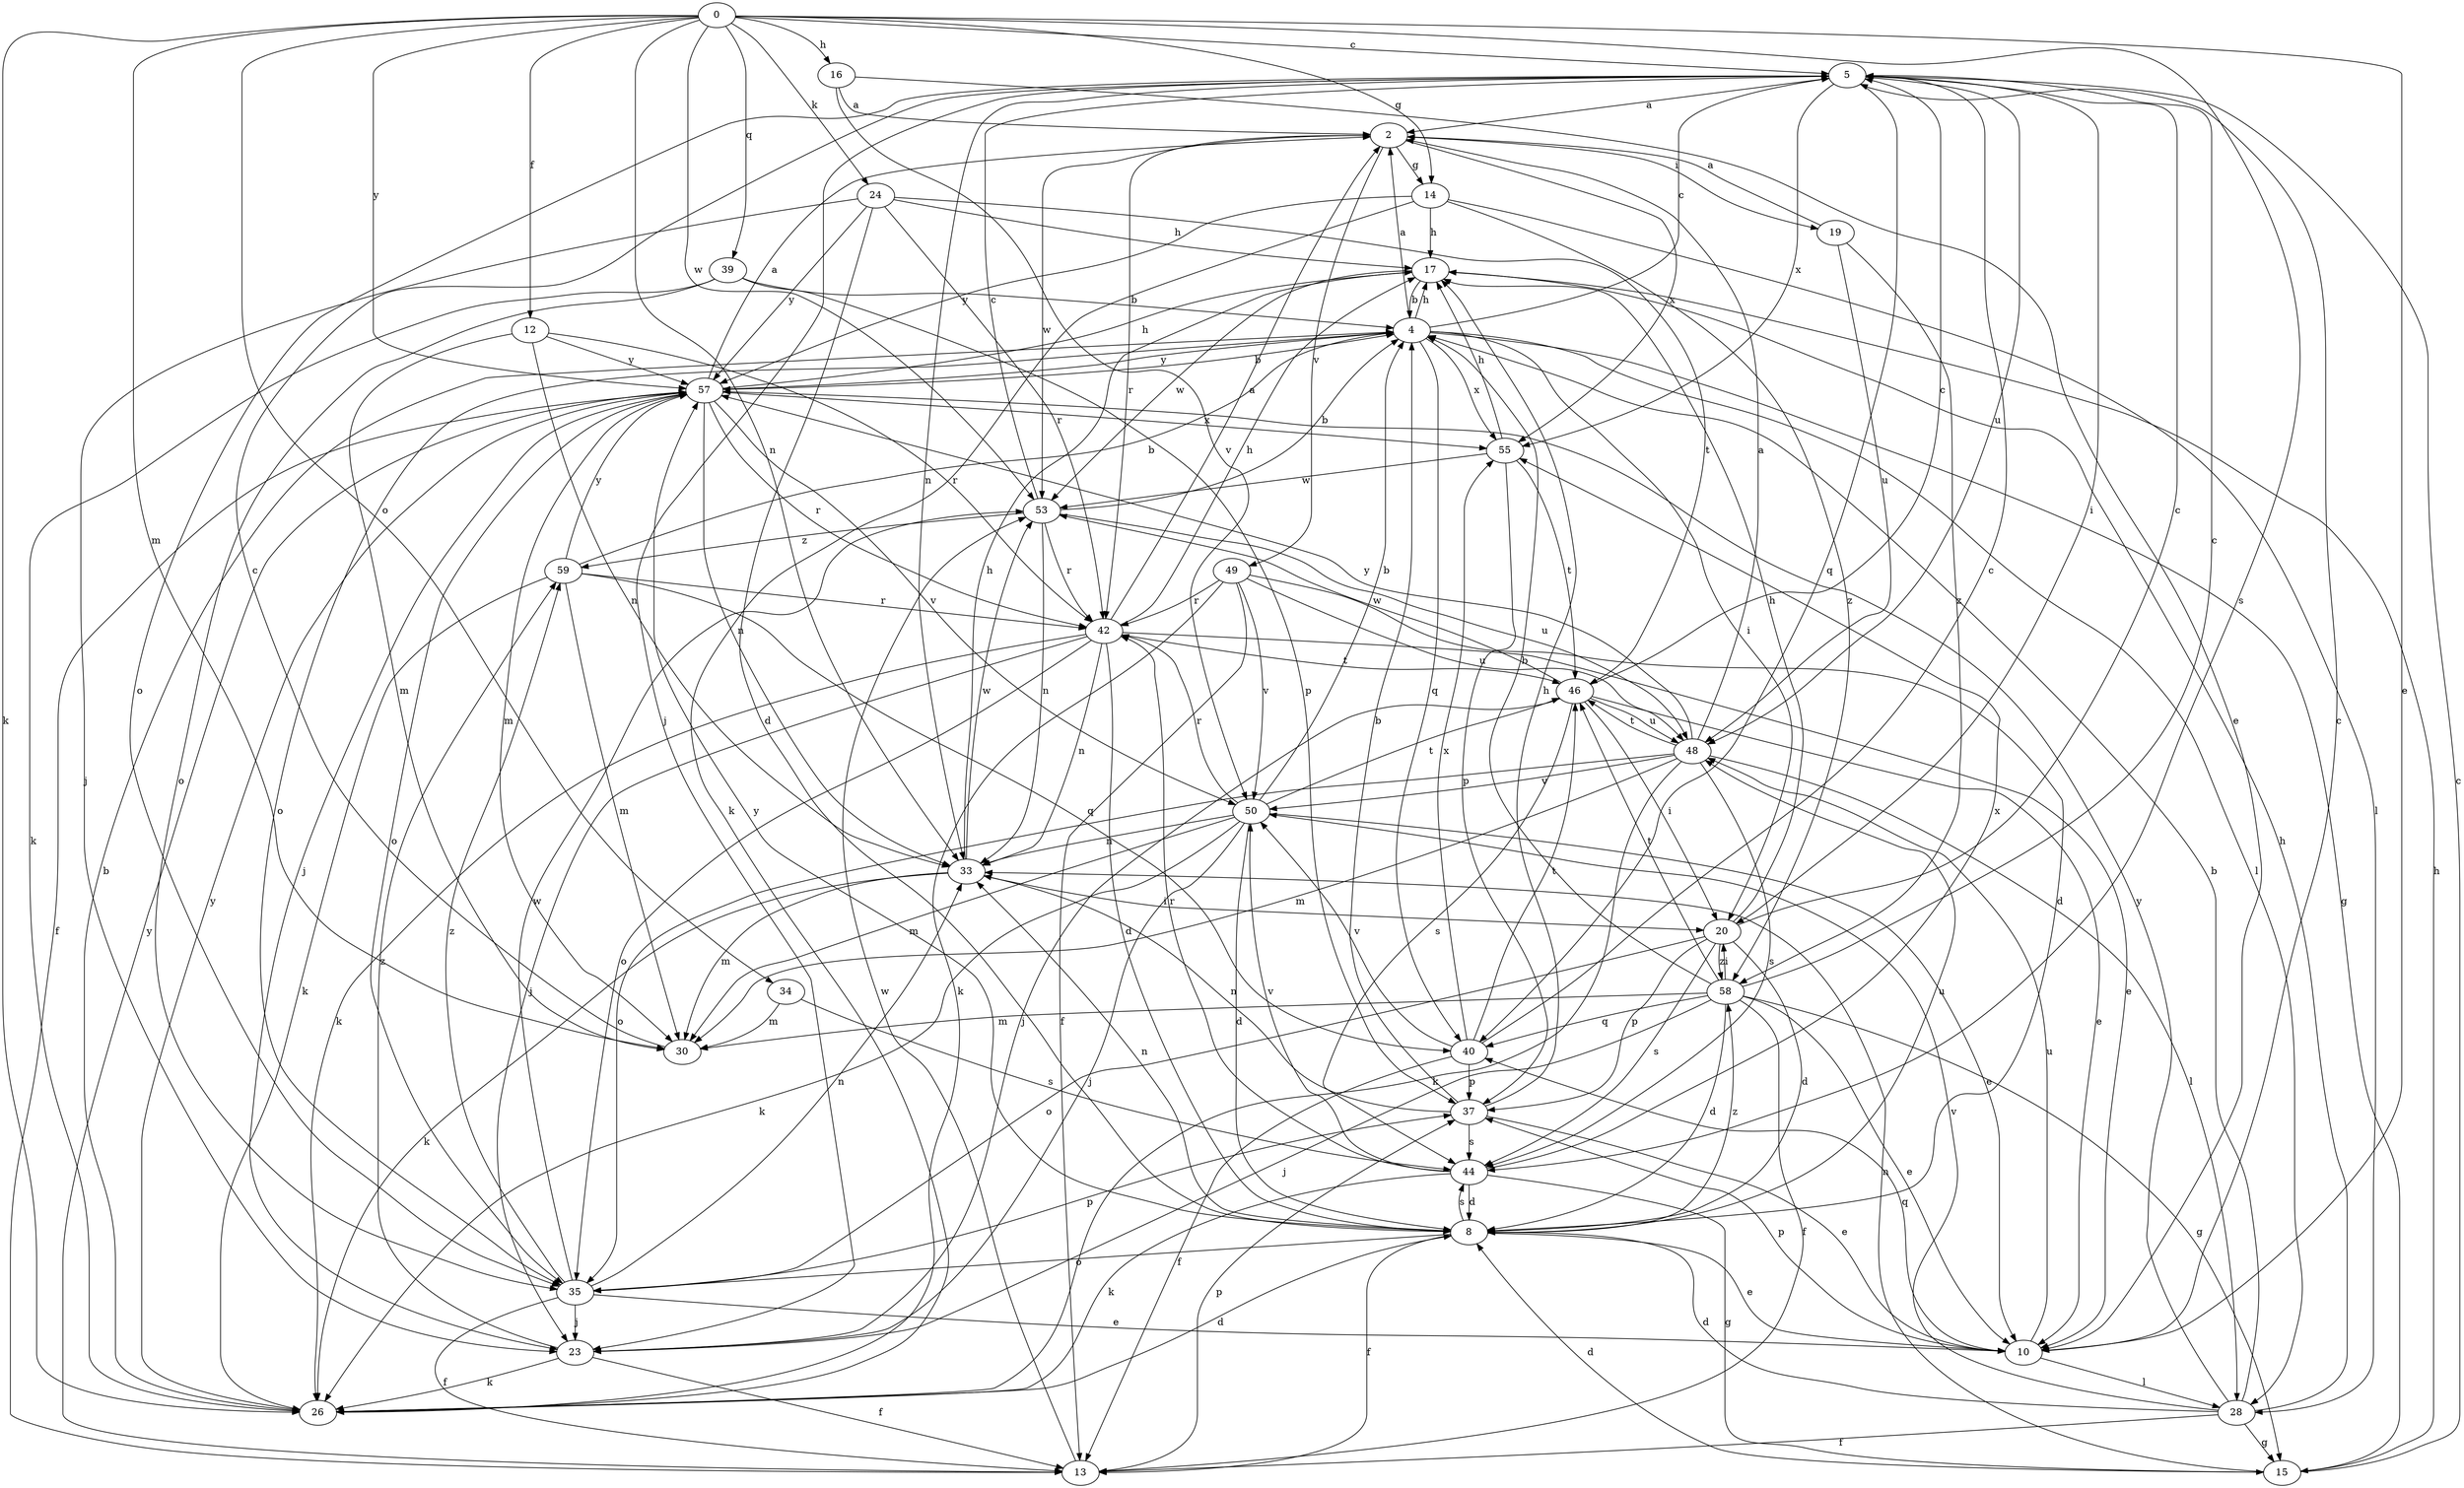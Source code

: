strict digraph  {
0;
2;
4;
5;
8;
10;
12;
13;
14;
15;
16;
17;
19;
20;
23;
24;
26;
28;
30;
33;
34;
35;
37;
39;
40;
42;
44;
46;
48;
49;
50;
53;
55;
57;
58;
59;
0 -> 5  [label=c];
0 -> 10  [label=e];
0 -> 12  [label=f];
0 -> 14  [label=g];
0 -> 16  [label=h];
0 -> 24  [label=k];
0 -> 26  [label=k];
0 -> 30  [label=m];
0 -> 33  [label=n];
0 -> 34  [label=o];
0 -> 39  [label=q];
0 -> 44  [label=s];
0 -> 53  [label=w];
0 -> 57  [label=y];
2 -> 14  [label=g];
2 -> 19  [label=i];
2 -> 42  [label=r];
2 -> 49  [label=v];
2 -> 53  [label=w];
2 -> 55  [label=x];
4 -> 2  [label=a];
4 -> 5  [label=c];
4 -> 15  [label=g];
4 -> 17  [label=h];
4 -> 20  [label=i];
4 -> 28  [label=l];
4 -> 35  [label=o];
4 -> 40  [label=q];
4 -> 55  [label=x];
4 -> 57  [label=y];
5 -> 2  [label=a];
5 -> 20  [label=i];
5 -> 23  [label=j];
5 -> 33  [label=n];
5 -> 35  [label=o];
5 -> 40  [label=q];
5 -> 48  [label=u];
5 -> 55  [label=x];
8 -> 10  [label=e];
8 -> 13  [label=f];
8 -> 33  [label=n];
8 -> 35  [label=o];
8 -> 44  [label=s];
8 -> 48  [label=u];
8 -> 57  [label=y];
8 -> 58  [label=z];
10 -> 5  [label=c];
10 -> 28  [label=l];
10 -> 37  [label=p];
10 -> 40  [label=q];
10 -> 48  [label=u];
12 -> 30  [label=m];
12 -> 33  [label=n];
12 -> 42  [label=r];
12 -> 57  [label=y];
13 -> 37  [label=p];
13 -> 53  [label=w];
13 -> 57  [label=y];
14 -> 17  [label=h];
14 -> 26  [label=k];
14 -> 28  [label=l];
14 -> 57  [label=y];
14 -> 58  [label=z];
15 -> 5  [label=c];
15 -> 8  [label=d];
15 -> 17  [label=h];
15 -> 33  [label=n];
16 -> 2  [label=a];
16 -> 10  [label=e];
16 -> 50  [label=v];
17 -> 4  [label=b];
17 -> 53  [label=w];
19 -> 2  [label=a];
19 -> 48  [label=u];
19 -> 58  [label=z];
20 -> 5  [label=c];
20 -> 8  [label=d];
20 -> 17  [label=h];
20 -> 35  [label=o];
20 -> 37  [label=p];
20 -> 44  [label=s];
20 -> 58  [label=z];
23 -> 13  [label=f];
23 -> 26  [label=k];
23 -> 59  [label=z];
24 -> 8  [label=d];
24 -> 17  [label=h];
24 -> 23  [label=j];
24 -> 42  [label=r];
24 -> 46  [label=t];
24 -> 57  [label=y];
26 -> 4  [label=b];
26 -> 8  [label=d];
26 -> 57  [label=y];
28 -> 4  [label=b];
28 -> 8  [label=d];
28 -> 13  [label=f];
28 -> 15  [label=g];
28 -> 17  [label=h];
28 -> 50  [label=v];
28 -> 57  [label=y];
30 -> 5  [label=c];
33 -> 17  [label=h];
33 -> 20  [label=i];
33 -> 26  [label=k];
33 -> 30  [label=m];
33 -> 53  [label=w];
34 -> 30  [label=m];
34 -> 44  [label=s];
35 -> 10  [label=e];
35 -> 13  [label=f];
35 -> 23  [label=j];
35 -> 33  [label=n];
35 -> 37  [label=p];
35 -> 53  [label=w];
35 -> 59  [label=z];
37 -> 4  [label=b];
37 -> 10  [label=e];
37 -> 17  [label=h];
37 -> 33  [label=n];
37 -> 44  [label=s];
39 -> 4  [label=b];
39 -> 26  [label=k];
39 -> 35  [label=o];
39 -> 37  [label=p];
40 -> 5  [label=c];
40 -> 13  [label=f];
40 -> 37  [label=p];
40 -> 46  [label=t];
40 -> 50  [label=v];
40 -> 55  [label=x];
42 -> 2  [label=a];
42 -> 8  [label=d];
42 -> 10  [label=e];
42 -> 17  [label=h];
42 -> 23  [label=j];
42 -> 26  [label=k];
42 -> 33  [label=n];
42 -> 35  [label=o];
42 -> 46  [label=t];
44 -> 8  [label=d];
44 -> 15  [label=g];
44 -> 26  [label=k];
44 -> 42  [label=r];
44 -> 50  [label=v];
44 -> 55  [label=x];
46 -> 5  [label=c];
46 -> 10  [label=e];
46 -> 20  [label=i];
46 -> 23  [label=j];
46 -> 44  [label=s];
46 -> 48  [label=u];
46 -> 53  [label=w];
48 -> 2  [label=a];
48 -> 26  [label=k];
48 -> 28  [label=l];
48 -> 30  [label=m];
48 -> 35  [label=o];
48 -> 44  [label=s];
48 -> 46  [label=t];
48 -> 50  [label=v];
48 -> 57  [label=y];
49 -> 8  [label=d];
49 -> 13  [label=f];
49 -> 26  [label=k];
49 -> 42  [label=r];
49 -> 48  [label=u];
49 -> 50  [label=v];
50 -> 4  [label=b];
50 -> 8  [label=d];
50 -> 10  [label=e];
50 -> 23  [label=j];
50 -> 26  [label=k];
50 -> 30  [label=m];
50 -> 33  [label=n];
50 -> 42  [label=r];
50 -> 46  [label=t];
53 -> 4  [label=b];
53 -> 5  [label=c];
53 -> 33  [label=n];
53 -> 42  [label=r];
53 -> 48  [label=u];
53 -> 59  [label=z];
55 -> 17  [label=h];
55 -> 37  [label=p];
55 -> 46  [label=t];
55 -> 53  [label=w];
57 -> 2  [label=a];
57 -> 4  [label=b];
57 -> 13  [label=f];
57 -> 17  [label=h];
57 -> 23  [label=j];
57 -> 30  [label=m];
57 -> 33  [label=n];
57 -> 35  [label=o];
57 -> 42  [label=r];
57 -> 50  [label=v];
57 -> 55  [label=x];
58 -> 4  [label=b];
58 -> 5  [label=c];
58 -> 8  [label=d];
58 -> 10  [label=e];
58 -> 13  [label=f];
58 -> 15  [label=g];
58 -> 20  [label=i];
58 -> 23  [label=j];
58 -> 30  [label=m];
58 -> 40  [label=q];
58 -> 46  [label=t];
59 -> 4  [label=b];
59 -> 26  [label=k];
59 -> 30  [label=m];
59 -> 40  [label=q];
59 -> 42  [label=r];
59 -> 57  [label=y];
}
